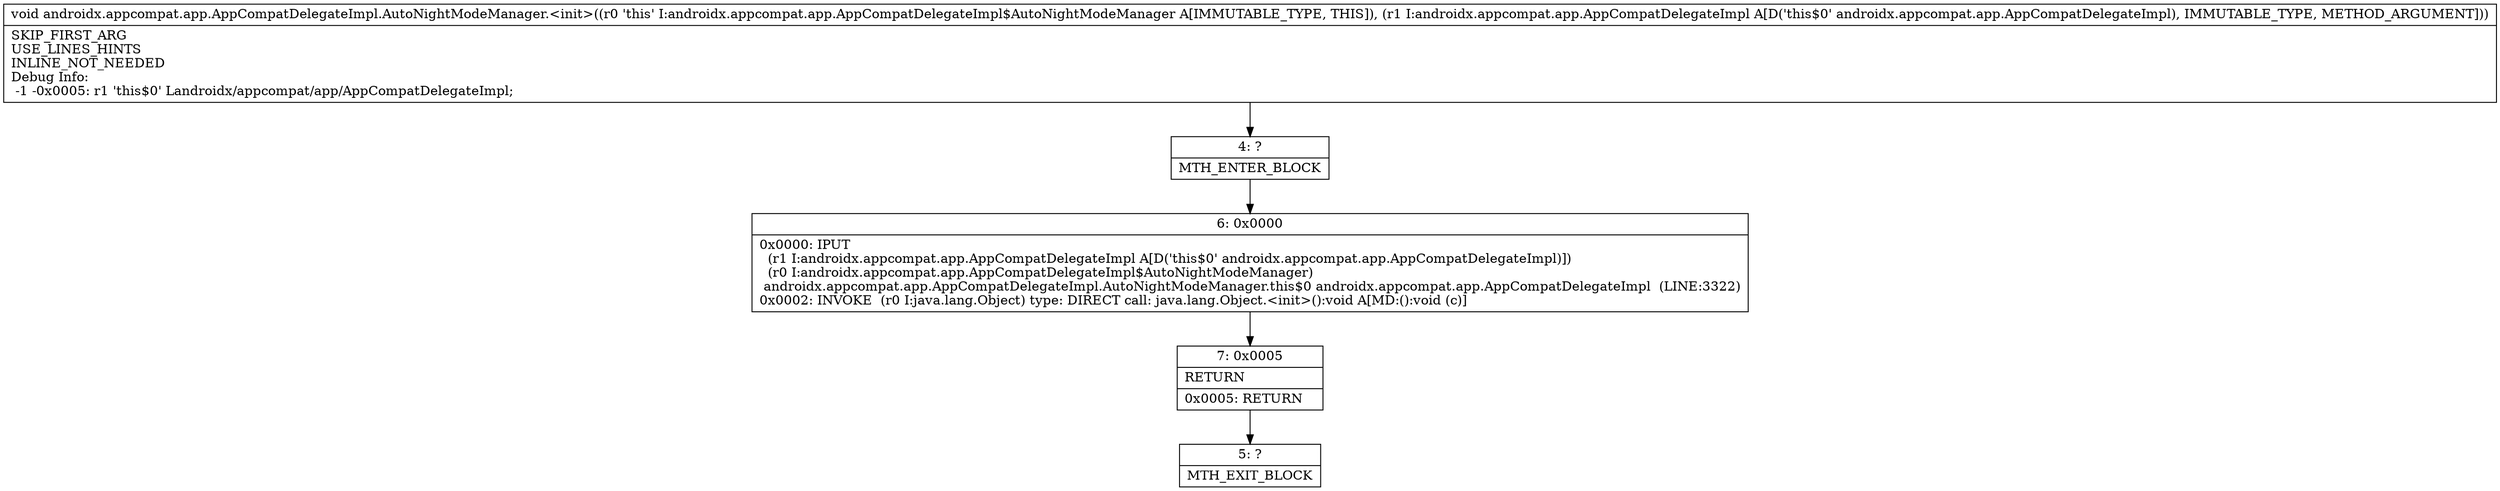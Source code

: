 digraph "CFG forandroidx.appcompat.app.AppCompatDelegateImpl.AutoNightModeManager.\<init\>(Landroidx\/appcompat\/app\/AppCompatDelegateImpl;)V" {
Node_4 [shape=record,label="{4\:\ ?|MTH_ENTER_BLOCK\l}"];
Node_6 [shape=record,label="{6\:\ 0x0000|0x0000: IPUT  \l  (r1 I:androidx.appcompat.app.AppCompatDelegateImpl A[D('this$0' androidx.appcompat.app.AppCompatDelegateImpl)])\l  (r0 I:androidx.appcompat.app.AppCompatDelegateImpl$AutoNightModeManager)\l androidx.appcompat.app.AppCompatDelegateImpl.AutoNightModeManager.this$0 androidx.appcompat.app.AppCompatDelegateImpl  (LINE:3322)\l0x0002: INVOKE  (r0 I:java.lang.Object) type: DIRECT call: java.lang.Object.\<init\>():void A[MD:():void (c)]\l}"];
Node_7 [shape=record,label="{7\:\ 0x0005|RETURN\l|0x0005: RETURN   \l}"];
Node_5 [shape=record,label="{5\:\ ?|MTH_EXIT_BLOCK\l}"];
MethodNode[shape=record,label="{void androidx.appcompat.app.AppCompatDelegateImpl.AutoNightModeManager.\<init\>((r0 'this' I:androidx.appcompat.app.AppCompatDelegateImpl$AutoNightModeManager A[IMMUTABLE_TYPE, THIS]), (r1 I:androidx.appcompat.app.AppCompatDelegateImpl A[D('this$0' androidx.appcompat.app.AppCompatDelegateImpl), IMMUTABLE_TYPE, METHOD_ARGUMENT]))  | SKIP_FIRST_ARG\lUSE_LINES_HINTS\lINLINE_NOT_NEEDED\lDebug Info:\l  \-1 \-0x0005: r1 'this$0' Landroidx\/appcompat\/app\/AppCompatDelegateImpl;\l}"];
MethodNode -> Node_4;Node_4 -> Node_6;
Node_6 -> Node_7;
Node_7 -> Node_5;
}


